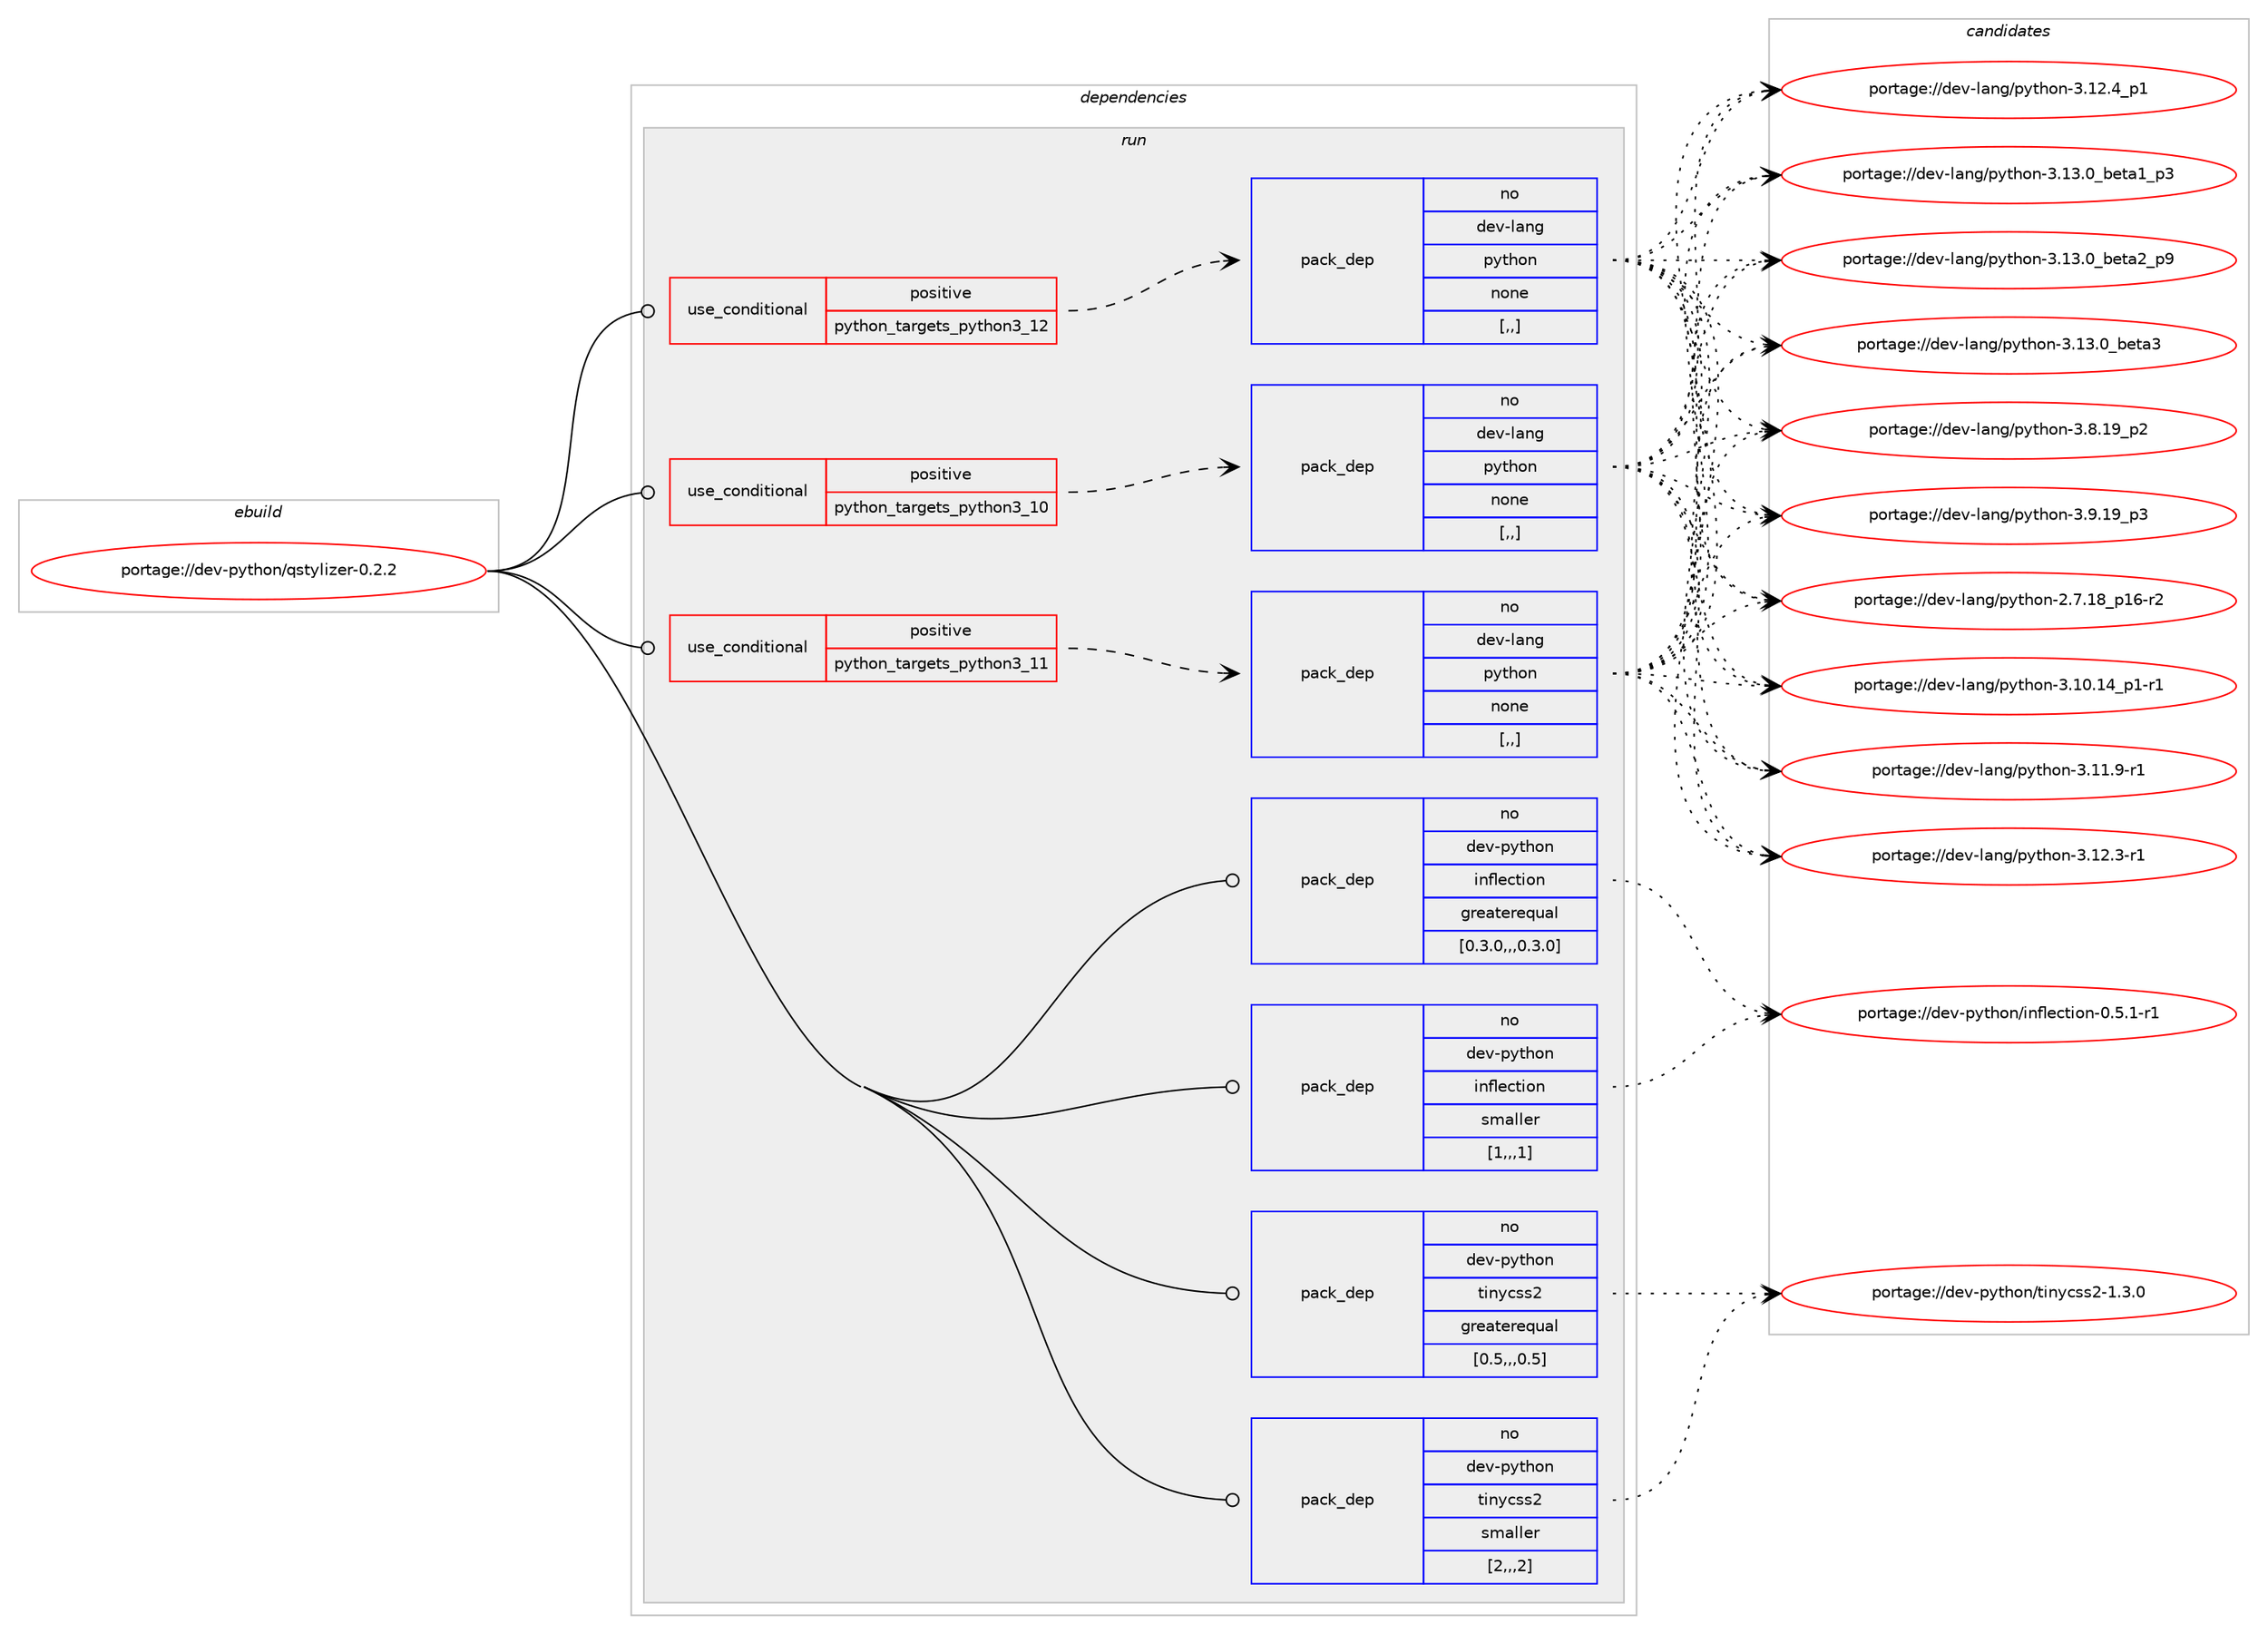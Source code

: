 digraph prolog {

# *************
# Graph options
# *************

newrank=true;
concentrate=true;
compound=true;
graph [rankdir=LR,fontname=Helvetica,fontsize=10,ranksep=1.5];#, ranksep=2.5, nodesep=0.2];
edge  [arrowhead=vee];
node  [fontname=Helvetica,fontsize=10];

# **********
# The ebuild
# **********

subgraph cluster_leftcol {
color=gray;
rank=same;
label=<<i>ebuild</i>>;
id [label="portage://dev-python/qstylizer-0.2.2", color=red, width=4, href="../dev-python/qstylizer-0.2.2.svg"];
}

# ****************
# The dependencies
# ****************

subgraph cluster_midcol {
color=gray;
label=<<i>dependencies</i>>;
subgraph cluster_compile {
fillcolor="#eeeeee";
style=filled;
label=<<i>compile</i>>;
}
subgraph cluster_compileandrun {
fillcolor="#eeeeee";
style=filled;
label=<<i>compile and run</i>>;
}
subgraph cluster_run {
fillcolor="#eeeeee";
style=filled;
label=<<i>run</i>>;
subgraph cond37502 {
dependency157232 [label=<<TABLE BORDER="0" CELLBORDER="1" CELLSPACING="0" CELLPADDING="4"><TR><TD ROWSPAN="3" CELLPADDING="10">use_conditional</TD></TR><TR><TD>positive</TD></TR><TR><TD>python_targets_python3_10</TD></TR></TABLE>>, shape=none, color=red];
subgraph pack118492 {
dependency157233 [label=<<TABLE BORDER="0" CELLBORDER="1" CELLSPACING="0" CELLPADDING="4" WIDTH="220"><TR><TD ROWSPAN="6" CELLPADDING="30">pack_dep</TD></TR><TR><TD WIDTH="110">no</TD></TR><TR><TD>dev-lang</TD></TR><TR><TD>python</TD></TR><TR><TD>none</TD></TR><TR><TD>[,,]</TD></TR></TABLE>>, shape=none, color=blue];
}
dependency157232:e -> dependency157233:w [weight=20,style="dashed",arrowhead="vee"];
}
id:e -> dependency157232:w [weight=20,style="solid",arrowhead="odot"];
subgraph cond37503 {
dependency157234 [label=<<TABLE BORDER="0" CELLBORDER="1" CELLSPACING="0" CELLPADDING="4"><TR><TD ROWSPAN="3" CELLPADDING="10">use_conditional</TD></TR><TR><TD>positive</TD></TR><TR><TD>python_targets_python3_11</TD></TR></TABLE>>, shape=none, color=red];
subgraph pack118493 {
dependency157235 [label=<<TABLE BORDER="0" CELLBORDER="1" CELLSPACING="0" CELLPADDING="4" WIDTH="220"><TR><TD ROWSPAN="6" CELLPADDING="30">pack_dep</TD></TR><TR><TD WIDTH="110">no</TD></TR><TR><TD>dev-lang</TD></TR><TR><TD>python</TD></TR><TR><TD>none</TD></TR><TR><TD>[,,]</TD></TR></TABLE>>, shape=none, color=blue];
}
dependency157234:e -> dependency157235:w [weight=20,style="dashed",arrowhead="vee"];
}
id:e -> dependency157234:w [weight=20,style="solid",arrowhead="odot"];
subgraph cond37504 {
dependency157236 [label=<<TABLE BORDER="0" CELLBORDER="1" CELLSPACING="0" CELLPADDING="4"><TR><TD ROWSPAN="3" CELLPADDING="10">use_conditional</TD></TR><TR><TD>positive</TD></TR><TR><TD>python_targets_python3_12</TD></TR></TABLE>>, shape=none, color=red];
subgraph pack118494 {
dependency157237 [label=<<TABLE BORDER="0" CELLBORDER="1" CELLSPACING="0" CELLPADDING="4" WIDTH="220"><TR><TD ROWSPAN="6" CELLPADDING="30">pack_dep</TD></TR><TR><TD WIDTH="110">no</TD></TR><TR><TD>dev-lang</TD></TR><TR><TD>python</TD></TR><TR><TD>none</TD></TR><TR><TD>[,,]</TD></TR></TABLE>>, shape=none, color=blue];
}
dependency157236:e -> dependency157237:w [weight=20,style="dashed",arrowhead="vee"];
}
id:e -> dependency157236:w [weight=20,style="solid",arrowhead="odot"];
subgraph pack118495 {
dependency157238 [label=<<TABLE BORDER="0" CELLBORDER="1" CELLSPACING="0" CELLPADDING="4" WIDTH="220"><TR><TD ROWSPAN="6" CELLPADDING="30">pack_dep</TD></TR><TR><TD WIDTH="110">no</TD></TR><TR><TD>dev-python</TD></TR><TR><TD>inflection</TD></TR><TR><TD>greaterequal</TD></TR><TR><TD>[0.3.0,,,0.3.0]</TD></TR></TABLE>>, shape=none, color=blue];
}
id:e -> dependency157238:w [weight=20,style="solid",arrowhead="odot"];
subgraph pack118496 {
dependency157239 [label=<<TABLE BORDER="0" CELLBORDER="1" CELLSPACING="0" CELLPADDING="4" WIDTH="220"><TR><TD ROWSPAN="6" CELLPADDING="30">pack_dep</TD></TR><TR><TD WIDTH="110">no</TD></TR><TR><TD>dev-python</TD></TR><TR><TD>inflection</TD></TR><TR><TD>smaller</TD></TR><TR><TD>[1,,,1]</TD></TR></TABLE>>, shape=none, color=blue];
}
id:e -> dependency157239:w [weight=20,style="solid",arrowhead="odot"];
subgraph pack118497 {
dependency157240 [label=<<TABLE BORDER="0" CELLBORDER="1" CELLSPACING="0" CELLPADDING="4" WIDTH="220"><TR><TD ROWSPAN="6" CELLPADDING="30">pack_dep</TD></TR><TR><TD WIDTH="110">no</TD></TR><TR><TD>dev-python</TD></TR><TR><TD>tinycss2</TD></TR><TR><TD>greaterequal</TD></TR><TR><TD>[0.5,,,0.5]</TD></TR></TABLE>>, shape=none, color=blue];
}
id:e -> dependency157240:w [weight=20,style="solid",arrowhead="odot"];
subgraph pack118498 {
dependency157241 [label=<<TABLE BORDER="0" CELLBORDER="1" CELLSPACING="0" CELLPADDING="4" WIDTH="220"><TR><TD ROWSPAN="6" CELLPADDING="30">pack_dep</TD></TR><TR><TD WIDTH="110">no</TD></TR><TR><TD>dev-python</TD></TR><TR><TD>tinycss2</TD></TR><TR><TD>smaller</TD></TR><TR><TD>[2,,,2]</TD></TR></TABLE>>, shape=none, color=blue];
}
id:e -> dependency157241:w [weight=20,style="solid",arrowhead="odot"];
}
}

# **************
# The candidates
# **************

subgraph cluster_choices {
rank=same;
color=gray;
label=<<i>candidates</i>>;

subgraph choice118492 {
color=black;
nodesep=1;
choice100101118451089711010347112121116104111110455046554649569511249544511450 [label="portage://dev-lang/python-2.7.18_p16-r2", color=red, width=4,href="../dev-lang/python-2.7.18_p16-r2.svg"];
choice100101118451089711010347112121116104111110455146494846495295112494511449 [label="portage://dev-lang/python-3.10.14_p1-r1", color=red, width=4,href="../dev-lang/python-3.10.14_p1-r1.svg"];
choice100101118451089711010347112121116104111110455146494946574511449 [label="portage://dev-lang/python-3.11.9-r1", color=red, width=4,href="../dev-lang/python-3.11.9-r1.svg"];
choice100101118451089711010347112121116104111110455146495046514511449 [label="portage://dev-lang/python-3.12.3-r1", color=red, width=4,href="../dev-lang/python-3.12.3-r1.svg"];
choice100101118451089711010347112121116104111110455146495046529511249 [label="portage://dev-lang/python-3.12.4_p1", color=red, width=4,href="../dev-lang/python-3.12.4_p1.svg"];
choice10010111845108971101034711212111610411111045514649514648959810111697499511251 [label="portage://dev-lang/python-3.13.0_beta1_p3", color=red, width=4,href="../dev-lang/python-3.13.0_beta1_p3.svg"];
choice10010111845108971101034711212111610411111045514649514648959810111697509511257 [label="portage://dev-lang/python-3.13.0_beta2_p9", color=red, width=4,href="../dev-lang/python-3.13.0_beta2_p9.svg"];
choice1001011184510897110103471121211161041111104551464951464895981011169751 [label="portage://dev-lang/python-3.13.0_beta3", color=red, width=4,href="../dev-lang/python-3.13.0_beta3.svg"];
choice100101118451089711010347112121116104111110455146564649579511250 [label="portage://dev-lang/python-3.8.19_p2", color=red, width=4,href="../dev-lang/python-3.8.19_p2.svg"];
choice100101118451089711010347112121116104111110455146574649579511251 [label="portage://dev-lang/python-3.9.19_p3", color=red, width=4,href="../dev-lang/python-3.9.19_p3.svg"];
dependency157233:e -> choice100101118451089711010347112121116104111110455046554649569511249544511450:w [style=dotted,weight="100"];
dependency157233:e -> choice100101118451089711010347112121116104111110455146494846495295112494511449:w [style=dotted,weight="100"];
dependency157233:e -> choice100101118451089711010347112121116104111110455146494946574511449:w [style=dotted,weight="100"];
dependency157233:e -> choice100101118451089711010347112121116104111110455146495046514511449:w [style=dotted,weight="100"];
dependency157233:e -> choice100101118451089711010347112121116104111110455146495046529511249:w [style=dotted,weight="100"];
dependency157233:e -> choice10010111845108971101034711212111610411111045514649514648959810111697499511251:w [style=dotted,weight="100"];
dependency157233:e -> choice10010111845108971101034711212111610411111045514649514648959810111697509511257:w [style=dotted,weight="100"];
dependency157233:e -> choice1001011184510897110103471121211161041111104551464951464895981011169751:w [style=dotted,weight="100"];
dependency157233:e -> choice100101118451089711010347112121116104111110455146564649579511250:w [style=dotted,weight="100"];
dependency157233:e -> choice100101118451089711010347112121116104111110455146574649579511251:w [style=dotted,weight="100"];
}
subgraph choice118493 {
color=black;
nodesep=1;
choice100101118451089711010347112121116104111110455046554649569511249544511450 [label="portage://dev-lang/python-2.7.18_p16-r2", color=red, width=4,href="../dev-lang/python-2.7.18_p16-r2.svg"];
choice100101118451089711010347112121116104111110455146494846495295112494511449 [label="portage://dev-lang/python-3.10.14_p1-r1", color=red, width=4,href="../dev-lang/python-3.10.14_p1-r1.svg"];
choice100101118451089711010347112121116104111110455146494946574511449 [label="portage://dev-lang/python-3.11.9-r1", color=red, width=4,href="../dev-lang/python-3.11.9-r1.svg"];
choice100101118451089711010347112121116104111110455146495046514511449 [label="portage://dev-lang/python-3.12.3-r1", color=red, width=4,href="../dev-lang/python-3.12.3-r1.svg"];
choice100101118451089711010347112121116104111110455146495046529511249 [label="portage://dev-lang/python-3.12.4_p1", color=red, width=4,href="../dev-lang/python-3.12.4_p1.svg"];
choice10010111845108971101034711212111610411111045514649514648959810111697499511251 [label="portage://dev-lang/python-3.13.0_beta1_p3", color=red, width=4,href="../dev-lang/python-3.13.0_beta1_p3.svg"];
choice10010111845108971101034711212111610411111045514649514648959810111697509511257 [label="portage://dev-lang/python-3.13.0_beta2_p9", color=red, width=4,href="../dev-lang/python-3.13.0_beta2_p9.svg"];
choice1001011184510897110103471121211161041111104551464951464895981011169751 [label="portage://dev-lang/python-3.13.0_beta3", color=red, width=4,href="../dev-lang/python-3.13.0_beta3.svg"];
choice100101118451089711010347112121116104111110455146564649579511250 [label="portage://dev-lang/python-3.8.19_p2", color=red, width=4,href="../dev-lang/python-3.8.19_p2.svg"];
choice100101118451089711010347112121116104111110455146574649579511251 [label="portage://dev-lang/python-3.9.19_p3", color=red, width=4,href="../dev-lang/python-3.9.19_p3.svg"];
dependency157235:e -> choice100101118451089711010347112121116104111110455046554649569511249544511450:w [style=dotted,weight="100"];
dependency157235:e -> choice100101118451089711010347112121116104111110455146494846495295112494511449:w [style=dotted,weight="100"];
dependency157235:e -> choice100101118451089711010347112121116104111110455146494946574511449:w [style=dotted,weight="100"];
dependency157235:e -> choice100101118451089711010347112121116104111110455146495046514511449:w [style=dotted,weight="100"];
dependency157235:e -> choice100101118451089711010347112121116104111110455146495046529511249:w [style=dotted,weight="100"];
dependency157235:e -> choice10010111845108971101034711212111610411111045514649514648959810111697499511251:w [style=dotted,weight="100"];
dependency157235:e -> choice10010111845108971101034711212111610411111045514649514648959810111697509511257:w [style=dotted,weight="100"];
dependency157235:e -> choice1001011184510897110103471121211161041111104551464951464895981011169751:w [style=dotted,weight="100"];
dependency157235:e -> choice100101118451089711010347112121116104111110455146564649579511250:w [style=dotted,weight="100"];
dependency157235:e -> choice100101118451089711010347112121116104111110455146574649579511251:w [style=dotted,weight="100"];
}
subgraph choice118494 {
color=black;
nodesep=1;
choice100101118451089711010347112121116104111110455046554649569511249544511450 [label="portage://dev-lang/python-2.7.18_p16-r2", color=red, width=4,href="../dev-lang/python-2.7.18_p16-r2.svg"];
choice100101118451089711010347112121116104111110455146494846495295112494511449 [label="portage://dev-lang/python-3.10.14_p1-r1", color=red, width=4,href="../dev-lang/python-3.10.14_p1-r1.svg"];
choice100101118451089711010347112121116104111110455146494946574511449 [label="portage://dev-lang/python-3.11.9-r1", color=red, width=4,href="../dev-lang/python-3.11.9-r1.svg"];
choice100101118451089711010347112121116104111110455146495046514511449 [label="portage://dev-lang/python-3.12.3-r1", color=red, width=4,href="../dev-lang/python-3.12.3-r1.svg"];
choice100101118451089711010347112121116104111110455146495046529511249 [label="portage://dev-lang/python-3.12.4_p1", color=red, width=4,href="../dev-lang/python-3.12.4_p1.svg"];
choice10010111845108971101034711212111610411111045514649514648959810111697499511251 [label="portage://dev-lang/python-3.13.0_beta1_p3", color=red, width=4,href="../dev-lang/python-3.13.0_beta1_p3.svg"];
choice10010111845108971101034711212111610411111045514649514648959810111697509511257 [label="portage://dev-lang/python-3.13.0_beta2_p9", color=red, width=4,href="../dev-lang/python-3.13.0_beta2_p9.svg"];
choice1001011184510897110103471121211161041111104551464951464895981011169751 [label="portage://dev-lang/python-3.13.0_beta3", color=red, width=4,href="../dev-lang/python-3.13.0_beta3.svg"];
choice100101118451089711010347112121116104111110455146564649579511250 [label="portage://dev-lang/python-3.8.19_p2", color=red, width=4,href="../dev-lang/python-3.8.19_p2.svg"];
choice100101118451089711010347112121116104111110455146574649579511251 [label="portage://dev-lang/python-3.9.19_p3", color=red, width=4,href="../dev-lang/python-3.9.19_p3.svg"];
dependency157237:e -> choice100101118451089711010347112121116104111110455046554649569511249544511450:w [style=dotted,weight="100"];
dependency157237:e -> choice100101118451089711010347112121116104111110455146494846495295112494511449:w [style=dotted,weight="100"];
dependency157237:e -> choice100101118451089711010347112121116104111110455146494946574511449:w [style=dotted,weight="100"];
dependency157237:e -> choice100101118451089711010347112121116104111110455146495046514511449:w [style=dotted,weight="100"];
dependency157237:e -> choice100101118451089711010347112121116104111110455146495046529511249:w [style=dotted,weight="100"];
dependency157237:e -> choice10010111845108971101034711212111610411111045514649514648959810111697499511251:w [style=dotted,weight="100"];
dependency157237:e -> choice10010111845108971101034711212111610411111045514649514648959810111697509511257:w [style=dotted,weight="100"];
dependency157237:e -> choice1001011184510897110103471121211161041111104551464951464895981011169751:w [style=dotted,weight="100"];
dependency157237:e -> choice100101118451089711010347112121116104111110455146564649579511250:w [style=dotted,weight="100"];
dependency157237:e -> choice100101118451089711010347112121116104111110455146574649579511251:w [style=dotted,weight="100"];
}
subgraph choice118495 {
color=black;
nodesep=1;
choice1001011184511212111610411111047105110102108101991161051111104548465346494511449 [label="portage://dev-python/inflection-0.5.1-r1", color=red, width=4,href="../dev-python/inflection-0.5.1-r1.svg"];
dependency157238:e -> choice1001011184511212111610411111047105110102108101991161051111104548465346494511449:w [style=dotted,weight="100"];
}
subgraph choice118496 {
color=black;
nodesep=1;
choice1001011184511212111610411111047105110102108101991161051111104548465346494511449 [label="portage://dev-python/inflection-0.5.1-r1", color=red, width=4,href="../dev-python/inflection-0.5.1-r1.svg"];
dependency157239:e -> choice1001011184511212111610411111047105110102108101991161051111104548465346494511449:w [style=dotted,weight="100"];
}
subgraph choice118497 {
color=black;
nodesep=1;
choice10010111845112121116104111110471161051101219911511550454946514648 [label="portage://dev-python/tinycss2-1.3.0", color=red, width=4,href="../dev-python/tinycss2-1.3.0.svg"];
dependency157240:e -> choice10010111845112121116104111110471161051101219911511550454946514648:w [style=dotted,weight="100"];
}
subgraph choice118498 {
color=black;
nodesep=1;
choice10010111845112121116104111110471161051101219911511550454946514648 [label="portage://dev-python/tinycss2-1.3.0", color=red, width=4,href="../dev-python/tinycss2-1.3.0.svg"];
dependency157241:e -> choice10010111845112121116104111110471161051101219911511550454946514648:w [style=dotted,weight="100"];
}
}

}

